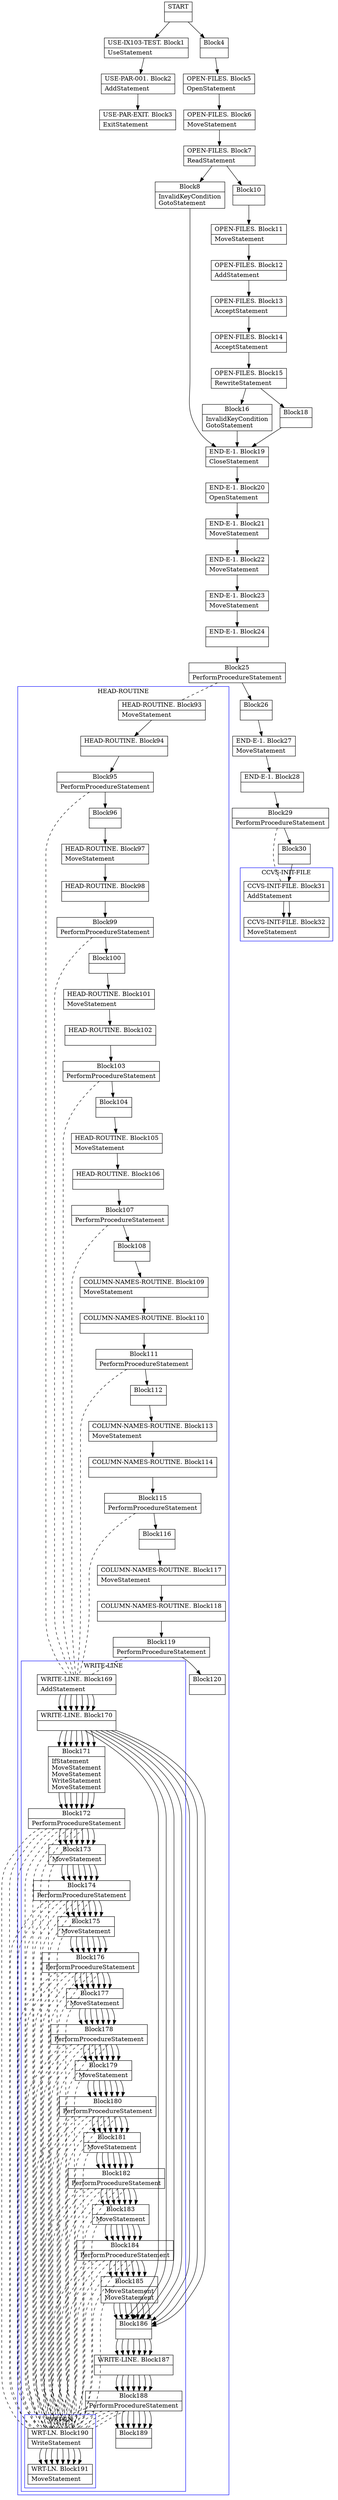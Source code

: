 digraph Cfg {
compound=true;
node [
shape = "record"
]

edge [
arrowtail = "empty"
]
Block0 [
label = "{START|}"
]
Block1 [
label = "{USE-IX103-TEST. Block1|UseStatement\l}"
]
Block2 [
label = "{USE-PAR-001. Block2|AddStatement\l}"
]
Block3 [
label = "{USE-PAR-EXIT. Block3|ExitStatement\l}"
]
Block4 [
label = "{Block4|}"
]
Block5 [
label = "{OPEN-FILES. Block5|OpenStatement\l}"
]
Block6 [
label = "{OPEN-FILES. Block6|MoveStatement\l}"
]
Block7 [
label = "{OPEN-FILES. Block7|ReadStatement\l}"
]
Block8 [
label = "{Block8|InvalidKeyCondition\lGotoStatement\l}"
]
Block19 [
label = "{END-E-1. Block19|CloseStatement\l}"
]
Block20 [
label = "{END-E-1. Block20|OpenStatement\l}"
]
Block21 [
label = "{END-E-1. Block21|MoveStatement\l}"
]
Block22 [
label = "{END-E-1. Block22|MoveStatement\l}"
]
Block23 [
label = "{END-E-1. Block23|MoveStatement\l}"
]
Block24 [
label = "{END-E-1. Block24|}"
]
Block25 [
label = "{Block25|PerformProcedureStatement\l}"
]
subgraph cluster_1{
color = blue;
label = "HEAD-ROUTINE";
Block93 [
label = "{HEAD-ROUTINE. Block93|MoveStatement\l}"
]
Block94 [
label = "{HEAD-ROUTINE. Block94|}"
]
Block95 [
label = "{Block95|PerformProcedureStatement\l}"
]
subgraph cluster_8{
color = blue;
label = "WRITE-LINE";
Block169 [
label = "{WRITE-LINE. Block169|AddStatement\l}"
]
Block170 [
label = "{WRITE-LINE. Block170|}"
]
Block171 [
label = "{Block171|IfStatement\lMoveStatement\lMoveStatement\lWriteStatement\lMoveStatement\l}"
]
Block172 [
label = "{Block172|PerformProcedureStatement\l}"
]
subgraph cluster_22{
color = blue;
label = "WRT-LN";
Block190 [
label = "{WRT-LN. Block190|WriteStatement\l}"
]
Block191 [
label = "{WRT-LN. Block191|MoveStatement\l}"
]
Block190 -> Block191

}
Block172 -> Block190 [style=dashed, arrowhead=none]

Block173 [
label = "{Block173|MoveStatement\l}"
]
Block174 [
label = "{Block174|PerformProcedureStatement\l}"
]
subgraph cluster_23{
color = blue;
label = "WRT-LN";
Block190 [
label = "{WRT-LN. Block190|WriteStatement\l}"
]
Block191 [
label = "{WRT-LN. Block191|MoveStatement\l}"
]
Block190 -> Block191

}
Block174 -> Block190 [style=dashed, arrowhead=none]

Block175 [
label = "{Block175|MoveStatement\l}"
]
Block176 [
label = "{Block176|PerformProcedureStatement\l}"
]
subgraph cluster_24{
color = blue;
label = "WRT-LN";
Block190 [
label = "{WRT-LN. Block190|WriteStatement\l}"
]
Block191 [
label = "{WRT-LN. Block191|MoveStatement\l}"
]
Block190 -> Block191

}
Block176 -> Block190 [style=dashed, arrowhead=none]

Block177 [
label = "{Block177|MoveStatement\l}"
]
Block178 [
label = "{Block178|PerformProcedureStatement\l}"
]
subgraph cluster_25{
color = blue;
label = "WRT-LN";
Block190 [
label = "{WRT-LN. Block190|WriteStatement\l}"
]
Block191 [
label = "{WRT-LN. Block191|MoveStatement\l}"
]
Block190 -> Block191

}
Block178 -> Block190 [style=dashed, arrowhead=none]

Block179 [
label = "{Block179|MoveStatement\l}"
]
Block180 [
label = "{Block180|PerformProcedureStatement\l}"
]
subgraph cluster_26{
color = blue;
label = "WRT-LN";
Block190 [
label = "{WRT-LN. Block190|WriteStatement\l}"
]
Block191 [
label = "{WRT-LN. Block191|MoveStatement\l}"
]
Block190 -> Block191

}
Block180 -> Block190 [style=dashed, arrowhead=none]

Block181 [
label = "{Block181|MoveStatement\l}"
]
Block182 [
label = "{Block182|PerformProcedureStatement\l}"
]
subgraph cluster_27{
color = blue;
label = "WRT-LN";
Block190 [
label = "{WRT-LN. Block190|WriteStatement\l}"
]
Block191 [
label = "{WRT-LN. Block191|MoveStatement\l}"
]
Block190 -> Block191

}
Block182 -> Block190 [style=dashed, arrowhead=none]

Block183 [
label = "{Block183|MoveStatement\l}"
]
Block184 [
label = "{Block184|PerformProcedureStatement\l}"
]
subgraph cluster_28{
color = blue;
label = "WRT-LN";
Block190 [
label = "{WRT-LN. Block190|WriteStatement\l}"
]
Block191 [
label = "{WRT-LN. Block191|MoveStatement\l}"
]
Block190 -> Block191

}
Block184 -> Block190 [style=dashed, arrowhead=none]

Block185 [
label = "{Block185|MoveStatement\lMoveStatement\l}"
]
Block186 [
label = "{Block186|}"
]
Block187 [
label = "{WRITE-LINE. Block187|}"
]
Block188 [
label = "{Block188|PerformProcedureStatement\l}"
]
subgraph cluster_29{
color = blue;
label = "WRT-LN";
Block190 [
label = "{WRT-LN. Block190|WriteStatement\l}"
]
Block191 [
label = "{WRT-LN. Block191|MoveStatement\l}"
]
Block190 -> Block191

}
Block188 -> Block190 [style=dashed, arrowhead=none]

Block189 [
label = "{Block189|}"
]
Block169 -> Block170
Block170 -> Block171
Block170 -> Block186
Block171 -> Block172
Block172 -> Block173
Block173 -> Block174
Block174 -> Block175
Block175 -> Block176
Block176 -> Block177
Block177 -> Block178
Block178 -> Block179
Block179 -> Block180
Block180 -> Block181
Block181 -> Block182
Block182 -> Block183
Block183 -> Block184
Block184 -> Block185
Block185 -> Block186
Block186 -> Block187
Block187 -> Block188
Block188 -> Block189

}
Block95 -> Block169 [style=dashed, arrowhead=none]

Block96 [
label = "{Block96|}"
]
Block97 [
label = "{HEAD-ROUTINE. Block97|MoveStatement\l}"
]
Block98 [
label = "{HEAD-ROUTINE. Block98|}"
]
Block99 [
label = "{Block99|PerformProcedureStatement\l}"
]
subgraph cluster_9{
color = blue;
label = "WRITE-LINE";
Block169 [
label = "{WRITE-LINE. Block169|AddStatement\l}"
]
Block170 [
label = "{WRITE-LINE. Block170|}"
]
Block171 [
label = "{Block171|IfStatement\lMoveStatement\lMoveStatement\lWriteStatement\lMoveStatement\l}"
]
Block172 [
label = "{Block172|PerformProcedureStatement\l}"
]
Block172 -> Block190 [style=dashed, arrowhead=none]

Block173 [
label = "{Block173|MoveStatement\l}"
]
Block174 [
label = "{Block174|PerformProcedureStatement\l}"
]
Block174 -> Block190 [style=dashed, arrowhead=none]

Block175 [
label = "{Block175|MoveStatement\l}"
]
Block176 [
label = "{Block176|PerformProcedureStatement\l}"
]
Block176 -> Block190 [style=dashed, arrowhead=none]

Block177 [
label = "{Block177|MoveStatement\l}"
]
Block178 [
label = "{Block178|PerformProcedureStatement\l}"
]
Block178 -> Block190 [style=dashed, arrowhead=none]

Block179 [
label = "{Block179|MoveStatement\l}"
]
Block180 [
label = "{Block180|PerformProcedureStatement\l}"
]
Block180 -> Block190 [style=dashed, arrowhead=none]

Block181 [
label = "{Block181|MoveStatement\l}"
]
Block182 [
label = "{Block182|PerformProcedureStatement\l}"
]
Block182 -> Block190 [style=dashed, arrowhead=none]

Block183 [
label = "{Block183|MoveStatement\l}"
]
Block184 [
label = "{Block184|PerformProcedureStatement\l}"
]
Block184 -> Block190 [style=dashed, arrowhead=none]

Block185 [
label = "{Block185|MoveStatement\lMoveStatement\l}"
]
Block186 [
label = "{Block186|}"
]
Block187 [
label = "{WRITE-LINE. Block187|}"
]
Block188 [
label = "{Block188|PerformProcedureStatement\l}"
]
Block188 -> Block190 [style=dashed, arrowhead=none]

Block189 [
label = "{Block189|}"
]
Block169 -> Block170
Block170 -> Block171
Block170 -> Block186
Block171 -> Block172
Block172 -> Block173
Block173 -> Block174
Block174 -> Block175
Block175 -> Block176
Block176 -> Block177
Block177 -> Block178
Block178 -> Block179
Block179 -> Block180
Block180 -> Block181
Block181 -> Block182
Block182 -> Block183
Block183 -> Block184
Block184 -> Block185
Block185 -> Block186
Block186 -> Block187
Block187 -> Block188
Block188 -> Block189

}
Block99 -> Block169 [style=dashed, arrowhead=none]

Block100 [
label = "{Block100|}"
]
Block101 [
label = "{HEAD-ROUTINE. Block101|MoveStatement\l}"
]
Block102 [
label = "{HEAD-ROUTINE. Block102|}"
]
Block103 [
label = "{Block103|PerformProcedureStatement\l}"
]
subgraph cluster_10{
color = blue;
label = "WRITE-LINE";
Block169 [
label = "{WRITE-LINE. Block169|AddStatement\l}"
]
Block170 [
label = "{WRITE-LINE. Block170|}"
]
Block171 [
label = "{Block171|IfStatement\lMoveStatement\lMoveStatement\lWriteStatement\lMoveStatement\l}"
]
Block172 [
label = "{Block172|PerformProcedureStatement\l}"
]
Block172 -> Block190 [style=dashed, arrowhead=none]

Block173 [
label = "{Block173|MoveStatement\l}"
]
Block174 [
label = "{Block174|PerformProcedureStatement\l}"
]
Block174 -> Block190 [style=dashed, arrowhead=none]

Block175 [
label = "{Block175|MoveStatement\l}"
]
Block176 [
label = "{Block176|PerformProcedureStatement\l}"
]
Block176 -> Block190 [style=dashed, arrowhead=none]

Block177 [
label = "{Block177|MoveStatement\l}"
]
Block178 [
label = "{Block178|PerformProcedureStatement\l}"
]
Block178 -> Block190 [style=dashed, arrowhead=none]

Block179 [
label = "{Block179|MoveStatement\l}"
]
Block180 [
label = "{Block180|PerformProcedureStatement\l}"
]
Block180 -> Block190 [style=dashed, arrowhead=none]

Block181 [
label = "{Block181|MoveStatement\l}"
]
Block182 [
label = "{Block182|PerformProcedureStatement\l}"
]
Block182 -> Block190 [style=dashed, arrowhead=none]

Block183 [
label = "{Block183|MoveStatement\l}"
]
Block184 [
label = "{Block184|PerformProcedureStatement\l}"
]
Block184 -> Block190 [style=dashed, arrowhead=none]

Block185 [
label = "{Block185|MoveStatement\lMoveStatement\l}"
]
Block186 [
label = "{Block186|}"
]
Block187 [
label = "{WRITE-LINE. Block187|}"
]
Block188 [
label = "{Block188|PerformProcedureStatement\l}"
]
Block188 -> Block190 [style=dashed, arrowhead=none]

Block189 [
label = "{Block189|}"
]
Block169 -> Block170
Block170 -> Block171
Block170 -> Block186
Block171 -> Block172
Block172 -> Block173
Block173 -> Block174
Block174 -> Block175
Block175 -> Block176
Block176 -> Block177
Block177 -> Block178
Block178 -> Block179
Block179 -> Block180
Block180 -> Block181
Block181 -> Block182
Block182 -> Block183
Block183 -> Block184
Block184 -> Block185
Block185 -> Block186
Block186 -> Block187
Block187 -> Block188
Block188 -> Block189

}
Block103 -> Block169 [style=dashed, arrowhead=none]

Block104 [
label = "{Block104|}"
]
Block105 [
label = "{HEAD-ROUTINE. Block105|MoveStatement\l}"
]
Block106 [
label = "{HEAD-ROUTINE. Block106|}"
]
Block107 [
label = "{Block107|PerformProcedureStatement\l}"
]
subgraph cluster_11{
color = blue;
label = "WRITE-LINE";
Block169 [
label = "{WRITE-LINE. Block169|AddStatement\l}"
]
Block170 [
label = "{WRITE-LINE. Block170|}"
]
Block171 [
label = "{Block171|IfStatement\lMoveStatement\lMoveStatement\lWriteStatement\lMoveStatement\l}"
]
Block172 [
label = "{Block172|PerformProcedureStatement\l}"
]
Block172 -> Block190 [style=dashed, arrowhead=none]

Block173 [
label = "{Block173|MoveStatement\l}"
]
Block174 [
label = "{Block174|PerformProcedureStatement\l}"
]
Block174 -> Block190 [style=dashed, arrowhead=none]

Block175 [
label = "{Block175|MoveStatement\l}"
]
Block176 [
label = "{Block176|PerformProcedureStatement\l}"
]
Block176 -> Block190 [style=dashed, arrowhead=none]

Block177 [
label = "{Block177|MoveStatement\l}"
]
Block178 [
label = "{Block178|PerformProcedureStatement\l}"
]
Block178 -> Block190 [style=dashed, arrowhead=none]

Block179 [
label = "{Block179|MoveStatement\l}"
]
Block180 [
label = "{Block180|PerformProcedureStatement\l}"
]
Block180 -> Block190 [style=dashed, arrowhead=none]

Block181 [
label = "{Block181|MoveStatement\l}"
]
Block182 [
label = "{Block182|PerformProcedureStatement\l}"
]
Block182 -> Block190 [style=dashed, arrowhead=none]

Block183 [
label = "{Block183|MoveStatement\l}"
]
Block184 [
label = "{Block184|PerformProcedureStatement\l}"
]
Block184 -> Block190 [style=dashed, arrowhead=none]

Block185 [
label = "{Block185|MoveStatement\lMoveStatement\l}"
]
Block186 [
label = "{Block186|}"
]
Block187 [
label = "{WRITE-LINE. Block187|}"
]
Block188 [
label = "{Block188|PerformProcedureStatement\l}"
]
Block188 -> Block190 [style=dashed, arrowhead=none]

Block189 [
label = "{Block189|}"
]
Block169 -> Block170
Block170 -> Block171
Block170 -> Block186
Block171 -> Block172
Block172 -> Block173
Block173 -> Block174
Block174 -> Block175
Block175 -> Block176
Block176 -> Block177
Block177 -> Block178
Block178 -> Block179
Block179 -> Block180
Block180 -> Block181
Block181 -> Block182
Block182 -> Block183
Block183 -> Block184
Block184 -> Block185
Block185 -> Block186
Block186 -> Block187
Block187 -> Block188
Block188 -> Block189

}
Block107 -> Block169 [style=dashed, arrowhead=none]

Block108 [
label = "{Block108|}"
]
Block109 [
label = "{COLUMN-NAMES-ROUTINE. Block109|MoveStatement\l}"
]
Block110 [
label = "{COLUMN-NAMES-ROUTINE. Block110|}"
]
Block111 [
label = "{Block111|PerformProcedureStatement\l}"
]
subgraph cluster_12{
color = blue;
label = "WRITE-LINE";
Block169 [
label = "{WRITE-LINE. Block169|AddStatement\l}"
]
Block170 [
label = "{WRITE-LINE. Block170|}"
]
Block171 [
label = "{Block171|IfStatement\lMoveStatement\lMoveStatement\lWriteStatement\lMoveStatement\l}"
]
Block172 [
label = "{Block172|PerformProcedureStatement\l}"
]
Block172 -> Block190 [style=dashed, arrowhead=none]

Block173 [
label = "{Block173|MoveStatement\l}"
]
Block174 [
label = "{Block174|PerformProcedureStatement\l}"
]
Block174 -> Block190 [style=dashed, arrowhead=none]

Block175 [
label = "{Block175|MoveStatement\l}"
]
Block176 [
label = "{Block176|PerformProcedureStatement\l}"
]
Block176 -> Block190 [style=dashed, arrowhead=none]

Block177 [
label = "{Block177|MoveStatement\l}"
]
Block178 [
label = "{Block178|PerformProcedureStatement\l}"
]
Block178 -> Block190 [style=dashed, arrowhead=none]

Block179 [
label = "{Block179|MoveStatement\l}"
]
Block180 [
label = "{Block180|PerformProcedureStatement\l}"
]
Block180 -> Block190 [style=dashed, arrowhead=none]

Block181 [
label = "{Block181|MoveStatement\l}"
]
Block182 [
label = "{Block182|PerformProcedureStatement\l}"
]
Block182 -> Block190 [style=dashed, arrowhead=none]

Block183 [
label = "{Block183|MoveStatement\l}"
]
Block184 [
label = "{Block184|PerformProcedureStatement\l}"
]
Block184 -> Block190 [style=dashed, arrowhead=none]

Block185 [
label = "{Block185|MoveStatement\lMoveStatement\l}"
]
Block186 [
label = "{Block186|}"
]
Block187 [
label = "{WRITE-LINE. Block187|}"
]
Block188 [
label = "{Block188|PerformProcedureStatement\l}"
]
Block188 -> Block190 [style=dashed, arrowhead=none]

Block189 [
label = "{Block189|}"
]
Block169 -> Block170
Block170 -> Block171
Block170 -> Block186
Block171 -> Block172
Block172 -> Block173
Block173 -> Block174
Block174 -> Block175
Block175 -> Block176
Block176 -> Block177
Block177 -> Block178
Block178 -> Block179
Block179 -> Block180
Block180 -> Block181
Block181 -> Block182
Block182 -> Block183
Block183 -> Block184
Block184 -> Block185
Block185 -> Block186
Block186 -> Block187
Block187 -> Block188
Block188 -> Block189

}
Block111 -> Block169 [style=dashed, arrowhead=none]

Block112 [
label = "{Block112|}"
]
Block113 [
label = "{COLUMN-NAMES-ROUTINE. Block113|MoveStatement\l}"
]
Block114 [
label = "{COLUMN-NAMES-ROUTINE. Block114|}"
]
Block115 [
label = "{Block115|PerformProcedureStatement\l}"
]
subgraph cluster_13{
color = blue;
label = "WRITE-LINE";
Block169 [
label = "{WRITE-LINE. Block169|AddStatement\l}"
]
Block170 [
label = "{WRITE-LINE. Block170|}"
]
Block171 [
label = "{Block171|IfStatement\lMoveStatement\lMoveStatement\lWriteStatement\lMoveStatement\l}"
]
Block172 [
label = "{Block172|PerformProcedureStatement\l}"
]
Block172 -> Block190 [style=dashed, arrowhead=none]

Block173 [
label = "{Block173|MoveStatement\l}"
]
Block174 [
label = "{Block174|PerformProcedureStatement\l}"
]
Block174 -> Block190 [style=dashed, arrowhead=none]

Block175 [
label = "{Block175|MoveStatement\l}"
]
Block176 [
label = "{Block176|PerformProcedureStatement\l}"
]
Block176 -> Block190 [style=dashed, arrowhead=none]

Block177 [
label = "{Block177|MoveStatement\l}"
]
Block178 [
label = "{Block178|PerformProcedureStatement\l}"
]
Block178 -> Block190 [style=dashed, arrowhead=none]

Block179 [
label = "{Block179|MoveStatement\l}"
]
Block180 [
label = "{Block180|PerformProcedureStatement\l}"
]
Block180 -> Block190 [style=dashed, arrowhead=none]

Block181 [
label = "{Block181|MoveStatement\l}"
]
Block182 [
label = "{Block182|PerformProcedureStatement\l}"
]
Block182 -> Block190 [style=dashed, arrowhead=none]

Block183 [
label = "{Block183|MoveStatement\l}"
]
Block184 [
label = "{Block184|PerformProcedureStatement\l}"
]
Block184 -> Block190 [style=dashed, arrowhead=none]

Block185 [
label = "{Block185|MoveStatement\lMoveStatement\l}"
]
Block186 [
label = "{Block186|}"
]
Block187 [
label = "{WRITE-LINE. Block187|}"
]
Block188 [
label = "{Block188|PerformProcedureStatement\l}"
]
Block188 -> Block190 [style=dashed, arrowhead=none]

Block189 [
label = "{Block189|}"
]
Block169 -> Block170
Block170 -> Block171
Block170 -> Block186
Block171 -> Block172
Block172 -> Block173
Block173 -> Block174
Block174 -> Block175
Block175 -> Block176
Block176 -> Block177
Block177 -> Block178
Block178 -> Block179
Block179 -> Block180
Block180 -> Block181
Block181 -> Block182
Block182 -> Block183
Block183 -> Block184
Block184 -> Block185
Block185 -> Block186
Block186 -> Block187
Block187 -> Block188
Block188 -> Block189

}
Block115 -> Block169 [style=dashed, arrowhead=none]

Block116 [
label = "{Block116|}"
]
Block117 [
label = "{COLUMN-NAMES-ROUTINE. Block117|MoveStatement\l}"
]
Block118 [
label = "{COLUMN-NAMES-ROUTINE. Block118|}"
]
Block119 [
label = "{Block119|PerformProcedureStatement\l}"
]
subgraph cluster_14{
color = blue;
label = "WRITE-LINE";
Block169 [
label = "{WRITE-LINE. Block169|AddStatement\l}"
]
Block170 [
label = "{WRITE-LINE. Block170|}"
]
Block171 [
label = "{Block171|IfStatement\lMoveStatement\lMoveStatement\lWriteStatement\lMoveStatement\l}"
]
Block172 [
label = "{Block172|PerformProcedureStatement\l}"
]
Block172 -> Block190 [style=dashed, arrowhead=none]

Block173 [
label = "{Block173|MoveStatement\l}"
]
Block174 [
label = "{Block174|PerformProcedureStatement\l}"
]
Block174 -> Block190 [style=dashed, arrowhead=none]

Block175 [
label = "{Block175|MoveStatement\l}"
]
Block176 [
label = "{Block176|PerformProcedureStatement\l}"
]
Block176 -> Block190 [style=dashed, arrowhead=none]

Block177 [
label = "{Block177|MoveStatement\l}"
]
Block178 [
label = "{Block178|PerformProcedureStatement\l}"
]
Block178 -> Block190 [style=dashed, arrowhead=none]

Block179 [
label = "{Block179|MoveStatement\l}"
]
Block180 [
label = "{Block180|PerformProcedureStatement\l}"
]
Block180 -> Block190 [style=dashed, arrowhead=none]

Block181 [
label = "{Block181|MoveStatement\l}"
]
Block182 [
label = "{Block182|PerformProcedureStatement\l}"
]
Block182 -> Block190 [style=dashed, arrowhead=none]

Block183 [
label = "{Block183|MoveStatement\l}"
]
Block184 [
label = "{Block184|PerformProcedureStatement\l}"
]
Block184 -> Block190 [style=dashed, arrowhead=none]

Block185 [
label = "{Block185|MoveStatement\lMoveStatement\l}"
]
Block186 [
label = "{Block186|}"
]
Block187 [
label = "{WRITE-LINE. Block187|}"
]
Block188 [
label = "{Block188|PerformProcedureStatement\l}"
]
Block188 -> Block190 [style=dashed, arrowhead=none]

Block189 [
label = "{Block189|}"
]
Block169 -> Block170
Block170 -> Block171
Block170 -> Block186
Block171 -> Block172
Block172 -> Block173
Block173 -> Block174
Block174 -> Block175
Block175 -> Block176
Block176 -> Block177
Block177 -> Block178
Block178 -> Block179
Block179 -> Block180
Block180 -> Block181
Block181 -> Block182
Block182 -> Block183
Block183 -> Block184
Block184 -> Block185
Block185 -> Block186
Block186 -> Block187
Block187 -> Block188
Block188 -> Block189

}
Block119 -> Block169 [style=dashed, arrowhead=none]

Block120 [
label = "{Block120|}"
]
Block93 -> Block94
Block94 -> Block95
Block95 -> Block96
Block96 -> Block97
Block97 -> Block98
Block98 -> Block99
Block99 -> Block100
Block100 -> Block101
Block101 -> Block102
Block102 -> Block103
Block103 -> Block104
Block104 -> Block105
Block105 -> Block106
Block106 -> Block107
Block107 -> Block108
Block108 -> Block109
Block109 -> Block110
Block110 -> Block111
Block111 -> Block112
Block112 -> Block113
Block113 -> Block114
Block114 -> Block115
Block115 -> Block116
Block116 -> Block117
Block117 -> Block118
Block118 -> Block119
Block119 -> Block120

}
Block25 -> Block93 [style=dashed, arrowhead=none]

Block26 [
label = "{Block26|}"
]
Block27 [
label = "{END-E-1. Block27|MoveStatement\l}"
]
Block28 [
label = "{END-E-1. Block28|}"
]
Block29 [
label = "{Block29|PerformProcedureStatement\l}"
]
subgraph cluster_2{
color = blue;
label = "CCVS-INIT-FILE";
Block31 [
label = "{CCVS-INIT-FILE. Block31|AddStatement\l}"
]
Block32 [
label = "{CCVS-INIT-FILE. Block32|MoveStatement\l}"
]
Block31 -> Block32

}
Block29 -> Block31 [style=dashed, arrowhead=none]

Block30 [
label = "{Block30|}"
]
Block31 [
label = "{CCVS-INIT-FILE. Block31|AddStatement\l}"
]
Block32 [
label = "{CCVS-INIT-FILE. Block32|MoveStatement\l}"
]
Block10 [
label = "{Block10|}"
]
Block11 [
label = "{OPEN-FILES. Block11|MoveStatement\l}"
]
Block12 [
label = "{OPEN-FILES. Block12|AddStatement\l}"
]
Block13 [
label = "{OPEN-FILES. Block13|AcceptStatement\l}"
]
Block14 [
label = "{OPEN-FILES. Block14|AcceptStatement\l}"
]
Block15 [
label = "{OPEN-FILES. Block15|RewriteStatement\l}"
]
Block16 [
label = "{Block16|InvalidKeyCondition\lGotoStatement\l}"
]
Block18 [
label = "{Block18|}"
]
Block0 -> Block1
Block0 -> Block4
Block1 -> Block2
Block2 -> Block3
Block4 -> Block5
Block5 -> Block6
Block6 -> Block7
Block7 -> Block8
Block7 -> Block10
Block8 -> Block19
Block19 -> Block20
Block20 -> Block21
Block21 -> Block22
Block22 -> Block23
Block23 -> Block24
Block24 -> Block25
Block25 -> Block26
Block26 -> Block27
Block27 -> Block28
Block28 -> Block29
Block29 -> Block30
Block30 -> Block31
Block31 -> Block32
Block10 -> Block11
Block11 -> Block12
Block12 -> Block13
Block13 -> Block14
Block14 -> Block15
Block15 -> Block16
Block15 -> Block18
Block16 -> Block19
Block18 -> Block19

}
